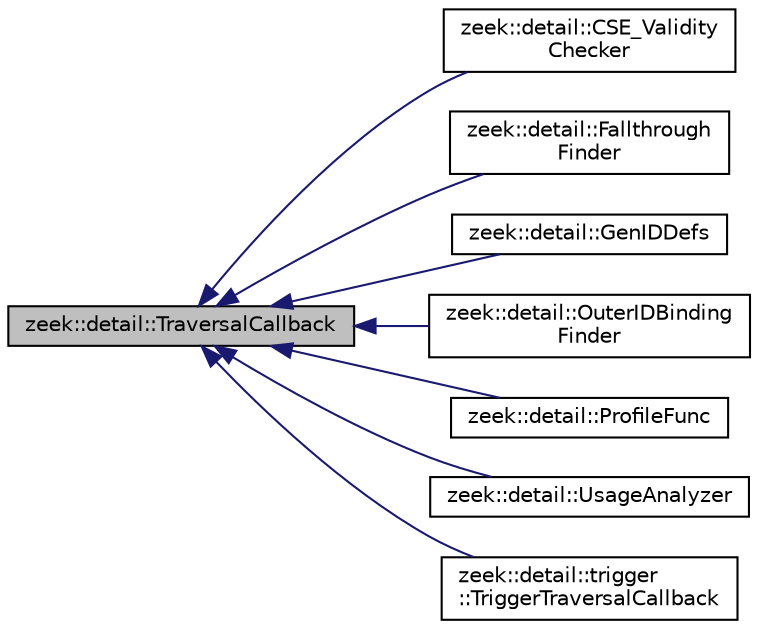 digraph "zeek::detail::TraversalCallback"
{
 // LATEX_PDF_SIZE
  edge [fontname="Helvetica",fontsize="10",labelfontname="Helvetica",labelfontsize="10"];
  node [fontname="Helvetica",fontsize="10",shape=record];
  rankdir="LR";
  Node1 [label="zeek::detail::TraversalCallback",height=0.2,width=0.4,color="black", fillcolor="grey75", style="filled", fontcolor="black",tooltip=" "];
  Node1 -> Node2 [dir="back",color="midnightblue",fontsize="10",style="solid",fontname="Helvetica"];
  Node2 [label="zeek::detail::CSE_Validity\lChecker",height=0.2,width=0.4,color="black", fillcolor="white", style="filled",URL="$d1/def/classzeek_1_1detail_1_1CSE__ValidityChecker.html",tooltip=" "];
  Node1 -> Node3 [dir="back",color="midnightblue",fontsize="10",style="solid",fontname="Helvetica"];
  Node3 [label="zeek::detail::Fallthrough\lFinder",height=0.2,width=0.4,color="black", fillcolor="white", style="filled",URL="$d0/d76/classzeek_1_1detail_1_1FallthroughFinder.html",tooltip=" "];
  Node1 -> Node4 [dir="back",color="midnightblue",fontsize="10",style="solid",fontname="Helvetica"];
  Node4 [label="zeek::detail::GenIDDefs",height=0.2,width=0.4,color="black", fillcolor="white", style="filled",URL="$d1/ddd/classzeek_1_1detail_1_1GenIDDefs.html",tooltip=" "];
  Node1 -> Node5 [dir="back",color="midnightblue",fontsize="10",style="solid",fontname="Helvetica"];
  Node5 [label="zeek::detail::OuterIDBinding\lFinder",height=0.2,width=0.4,color="black", fillcolor="white", style="filled",URL="$da/d76/classzeek_1_1detail_1_1OuterIDBindingFinder.html",tooltip=" "];
  Node1 -> Node6 [dir="back",color="midnightblue",fontsize="10",style="solid",fontname="Helvetica"];
  Node6 [label="zeek::detail::ProfileFunc",height=0.2,width=0.4,color="black", fillcolor="white", style="filled",URL="$df/d4c/classzeek_1_1detail_1_1ProfileFunc.html",tooltip=" "];
  Node1 -> Node7 [dir="back",color="midnightblue",fontsize="10",style="solid",fontname="Helvetica"];
  Node7 [label="zeek::detail::UsageAnalyzer",height=0.2,width=0.4,color="black", fillcolor="white", style="filled",URL="$d4/d77/classzeek_1_1detail_1_1UsageAnalyzer.html",tooltip=" "];
  Node1 -> Node8 [dir="back",color="midnightblue",fontsize="10",style="solid",fontname="Helvetica"];
  Node8 [label="zeek::detail::trigger\l::TriggerTraversalCallback",height=0.2,width=0.4,color="black", fillcolor="white", style="filled",URL="$db/d07/classzeek_1_1detail_1_1trigger_1_1TriggerTraversalCallback.html",tooltip=" "];
}
